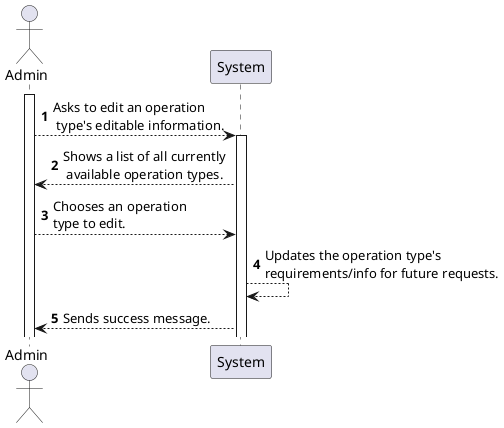 @startuml
'https://plantuml.com/sequence-diagram

autonumber
actor "Admin" as ADMIN
participant "System" as SYS

activate ADMIN

ADMIN --> SYS : Asks to edit an operation\n type's editable information.

activate SYS

SYS --> ADMIN : Shows a list of all currently\n available operation types.

ADMIN --> SYS : Chooses an operation \ntype to edit. 

SYS --> SYS : Updates the operation type's \nrequirements/info for future requests.

SYS --> ADMIN : Sends success message.


@enduml